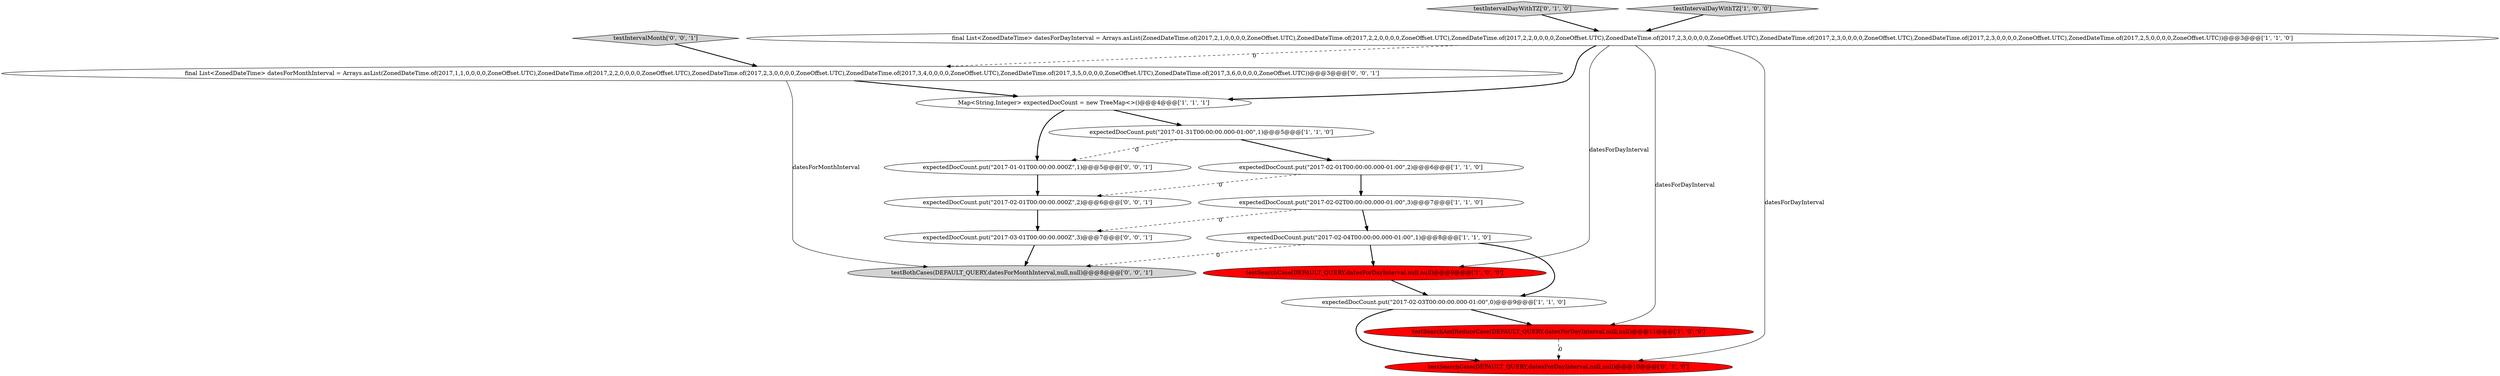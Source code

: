 digraph {
15 [style = filled, label = "expectedDocCount.put(\"2017-03-01T00:00:00.000Z\",3)@@@7@@@['0', '0', '1']", fillcolor = white, shape = ellipse image = "AAA0AAABBB3BBB"];
2 [style = filled, label = "expectedDocCount.put(\"2017-02-03T00:00:00.000-01:00\",0)@@@9@@@['1', '1', '0']", fillcolor = white, shape = ellipse image = "AAA0AAABBB1BBB"];
3 [style = filled, label = "expectedDocCount.put(\"2017-02-04T00:00:00.000-01:00\",1)@@@8@@@['1', '1', '0']", fillcolor = white, shape = ellipse image = "AAA0AAABBB1BBB"];
10 [style = filled, label = "testIntervalDayWithTZ['0', '1', '0']", fillcolor = lightgray, shape = diamond image = "AAA0AAABBB2BBB"];
13 [style = filled, label = "expectedDocCount.put(\"2017-01-01T00:00:00.000Z\",1)@@@5@@@['0', '0', '1']", fillcolor = white, shape = ellipse image = "AAA0AAABBB3BBB"];
11 [style = filled, label = "testSearchCase(DEFAULT_QUERY,datesForDayInterval,null,null)@@@10@@@['0', '1', '0']", fillcolor = red, shape = ellipse image = "AAA1AAABBB2BBB"];
8 [style = filled, label = "testSearchCase(DEFAULT_QUERY,datesForDayInterval,null,null)@@@9@@@['1', '0', '0']", fillcolor = red, shape = ellipse image = "AAA1AAABBB1BBB"];
9 [style = filled, label = "expectedDocCount.put(\"2017-01-31T00:00:00.000-01:00\",1)@@@5@@@['1', '1', '0']", fillcolor = white, shape = ellipse image = "AAA0AAABBB1BBB"];
12 [style = filled, label = "expectedDocCount.put(\"2017-02-01T00:00:00.000Z\",2)@@@6@@@['0', '0', '1']", fillcolor = white, shape = ellipse image = "AAA0AAABBB3BBB"];
6 [style = filled, label = "final List<ZonedDateTime> datesForDayInterval = Arrays.asList(ZonedDateTime.of(2017,2,1,0,0,0,0,ZoneOffset.UTC),ZonedDateTime.of(2017,2,2,0,0,0,0,ZoneOffset.UTC),ZonedDateTime.of(2017,2,2,0,0,0,0,ZoneOffset.UTC),ZonedDateTime.of(2017,2,3,0,0,0,0,ZoneOffset.UTC),ZonedDateTime.of(2017,2,3,0,0,0,0,ZoneOffset.UTC),ZonedDateTime.of(2017,2,3,0,0,0,0,ZoneOffset.UTC),ZonedDateTime.of(2017,2,5,0,0,0,0,ZoneOffset.UTC))@@@3@@@['1', '1', '0']", fillcolor = white, shape = ellipse image = "AAA0AAABBB1BBB"];
7 [style = filled, label = "expectedDocCount.put(\"2017-02-02T00:00:00.000-01:00\",3)@@@7@@@['1', '1', '0']", fillcolor = white, shape = ellipse image = "AAA0AAABBB1BBB"];
4 [style = filled, label = "testSearchAndReduceCase(DEFAULT_QUERY,datesForDayInterval,null,null)@@@11@@@['1', '0', '0']", fillcolor = red, shape = ellipse image = "AAA1AAABBB1BBB"];
16 [style = filled, label = "final List<ZonedDateTime> datesForMonthInterval = Arrays.asList(ZonedDateTime.of(2017,1,1,0,0,0,0,ZoneOffset.UTC),ZonedDateTime.of(2017,2,2,0,0,0,0,ZoneOffset.UTC),ZonedDateTime.of(2017,2,3,0,0,0,0,ZoneOffset.UTC),ZonedDateTime.of(2017,3,4,0,0,0,0,ZoneOffset.UTC),ZonedDateTime.of(2017,3,5,0,0,0,0,ZoneOffset.UTC),ZonedDateTime.of(2017,3,6,0,0,0,0,ZoneOffset.UTC))@@@3@@@['0', '0', '1']", fillcolor = white, shape = ellipse image = "AAA0AAABBB3BBB"];
5 [style = filled, label = "testIntervalDayWithTZ['1', '0', '0']", fillcolor = lightgray, shape = diamond image = "AAA0AAABBB1BBB"];
1 [style = filled, label = "expectedDocCount.put(\"2017-02-01T00:00:00.000-01:00\",2)@@@6@@@['1', '1', '0']", fillcolor = white, shape = ellipse image = "AAA0AAABBB1BBB"];
17 [style = filled, label = "testIntervalMonth['0', '0', '1']", fillcolor = lightgray, shape = diamond image = "AAA0AAABBB3BBB"];
0 [style = filled, label = "Map<String,Integer> expectedDocCount = new TreeMap<>()@@@4@@@['1', '1', '1']", fillcolor = white, shape = ellipse image = "AAA0AAABBB1BBB"];
14 [style = filled, label = "testBothCases(DEFAULT_QUERY,datesForMonthInterval,null,null)@@@8@@@['0', '0', '1']", fillcolor = lightgray, shape = ellipse image = "AAA0AAABBB3BBB"];
16->14 [style = solid, label="datesForMonthInterval"];
0->9 [style = bold, label=""];
16->0 [style = bold, label=""];
0->13 [style = bold, label=""];
15->14 [style = bold, label=""];
6->4 [style = solid, label="datesForDayInterval"];
12->15 [style = bold, label=""];
6->8 [style = solid, label="datesForDayInterval"];
6->0 [style = bold, label=""];
2->4 [style = bold, label=""];
1->7 [style = bold, label=""];
10->6 [style = bold, label=""];
7->3 [style = bold, label=""];
1->12 [style = dashed, label="0"];
6->16 [style = dashed, label="0"];
13->12 [style = bold, label=""];
5->6 [style = bold, label=""];
3->2 [style = bold, label=""];
8->2 [style = bold, label=""];
3->8 [style = bold, label=""];
9->13 [style = dashed, label="0"];
7->15 [style = dashed, label="0"];
4->11 [style = dashed, label="0"];
6->11 [style = solid, label="datesForDayInterval"];
9->1 [style = bold, label=""];
3->14 [style = dashed, label="0"];
2->11 [style = bold, label=""];
17->16 [style = bold, label=""];
}
